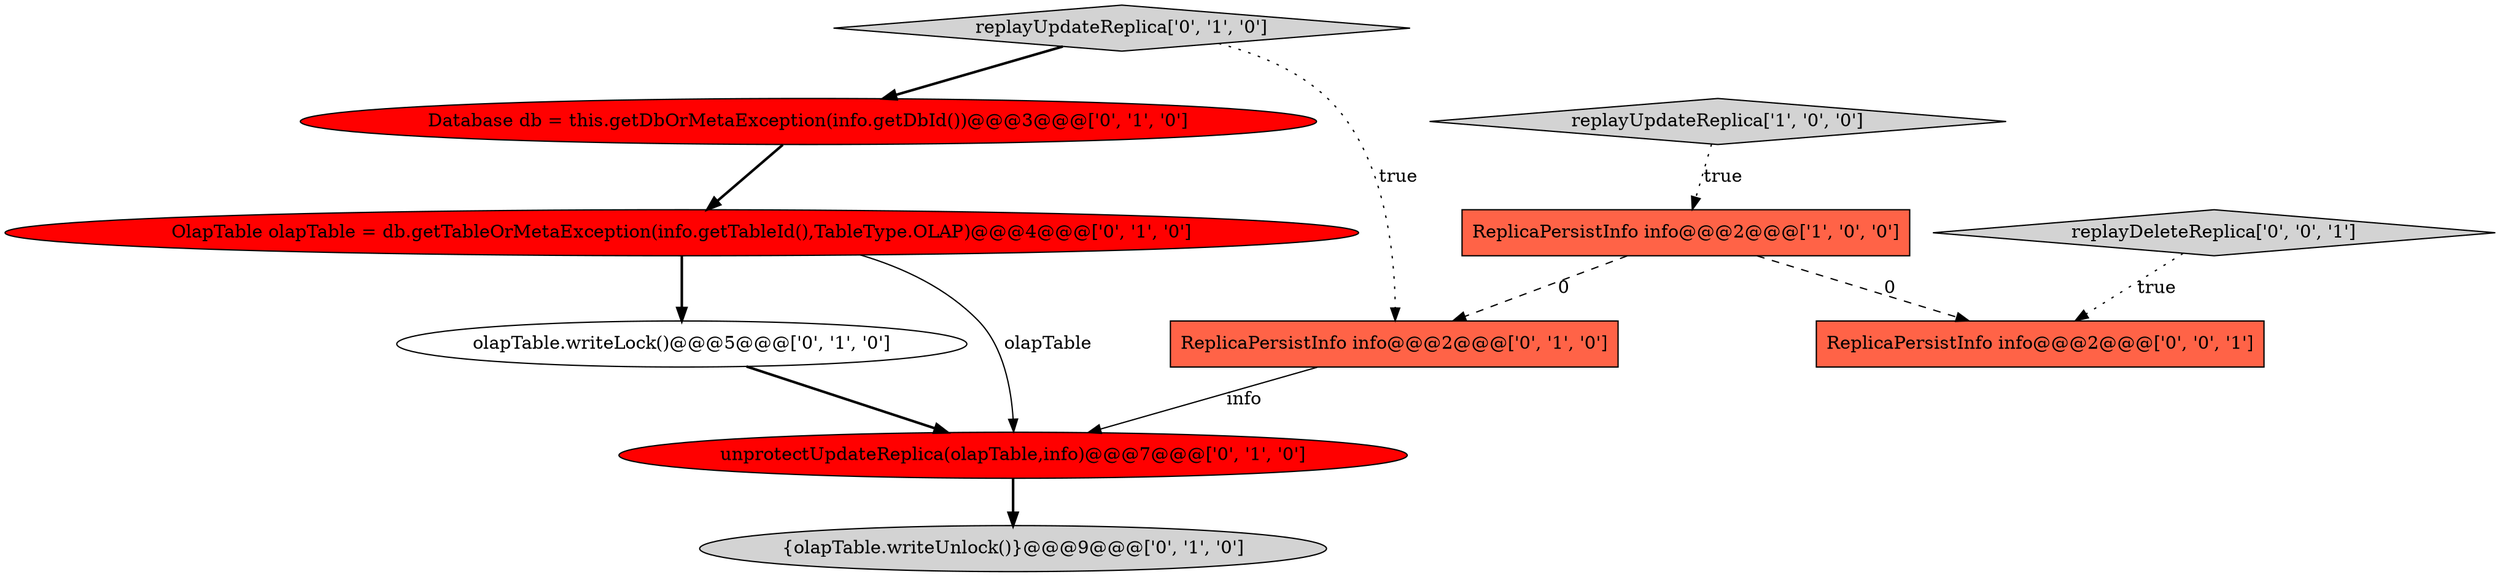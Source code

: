 digraph {
2 [style = filled, label = "olapTable.writeLock()@@@5@@@['0', '1', '0']", fillcolor = white, shape = ellipse image = "AAA0AAABBB2BBB"];
8 [style = filled, label = "OlapTable olapTable = db.getTableOrMetaException(info.getTableId(),TableType.OLAP)@@@4@@@['0', '1', '0']", fillcolor = red, shape = ellipse image = "AAA1AAABBB2BBB"];
0 [style = filled, label = "replayUpdateReplica['1', '0', '0']", fillcolor = lightgray, shape = diamond image = "AAA0AAABBB1BBB"];
6 [style = filled, label = "{olapTable.writeUnlock()}@@@9@@@['0', '1', '0']", fillcolor = lightgray, shape = ellipse image = "AAA0AAABBB2BBB"];
9 [style = filled, label = "ReplicaPersistInfo info@@@2@@@['0', '0', '1']", fillcolor = tomato, shape = box image = "AAA0AAABBB3BBB"];
1 [style = filled, label = "ReplicaPersistInfo info@@@2@@@['1', '0', '0']", fillcolor = tomato, shape = box image = "AAA1AAABBB1BBB"];
7 [style = filled, label = "Database db = this.getDbOrMetaException(info.getDbId())@@@3@@@['0', '1', '0']", fillcolor = red, shape = ellipse image = "AAA1AAABBB2BBB"];
10 [style = filled, label = "replayDeleteReplica['0', '0', '1']", fillcolor = lightgray, shape = diamond image = "AAA0AAABBB3BBB"];
5 [style = filled, label = "replayUpdateReplica['0', '1', '0']", fillcolor = lightgray, shape = diamond image = "AAA0AAABBB2BBB"];
4 [style = filled, label = "ReplicaPersistInfo info@@@2@@@['0', '1', '0']", fillcolor = tomato, shape = box image = "AAA1AAABBB2BBB"];
3 [style = filled, label = "unprotectUpdateReplica(olapTable,info)@@@7@@@['0', '1', '0']", fillcolor = red, shape = ellipse image = "AAA1AAABBB2BBB"];
1->4 [style = dashed, label="0"];
5->7 [style = bold, label=""];
3->6 [style = bold, label=""];
1->9 [style = dashed, label="0"];
8->3 [style = solid, label="olapTable"];
4->3 [style = solid, label="info"];
8->2 [style = bold, label=""];
10->9 [style = dotted, label="true"];
7->8 [style = bold, label=""];
5->4 [style = dotted, label="true"];
2->3 [style = bold, label=""];
0->1 [style = dotted, label="true"];
}
